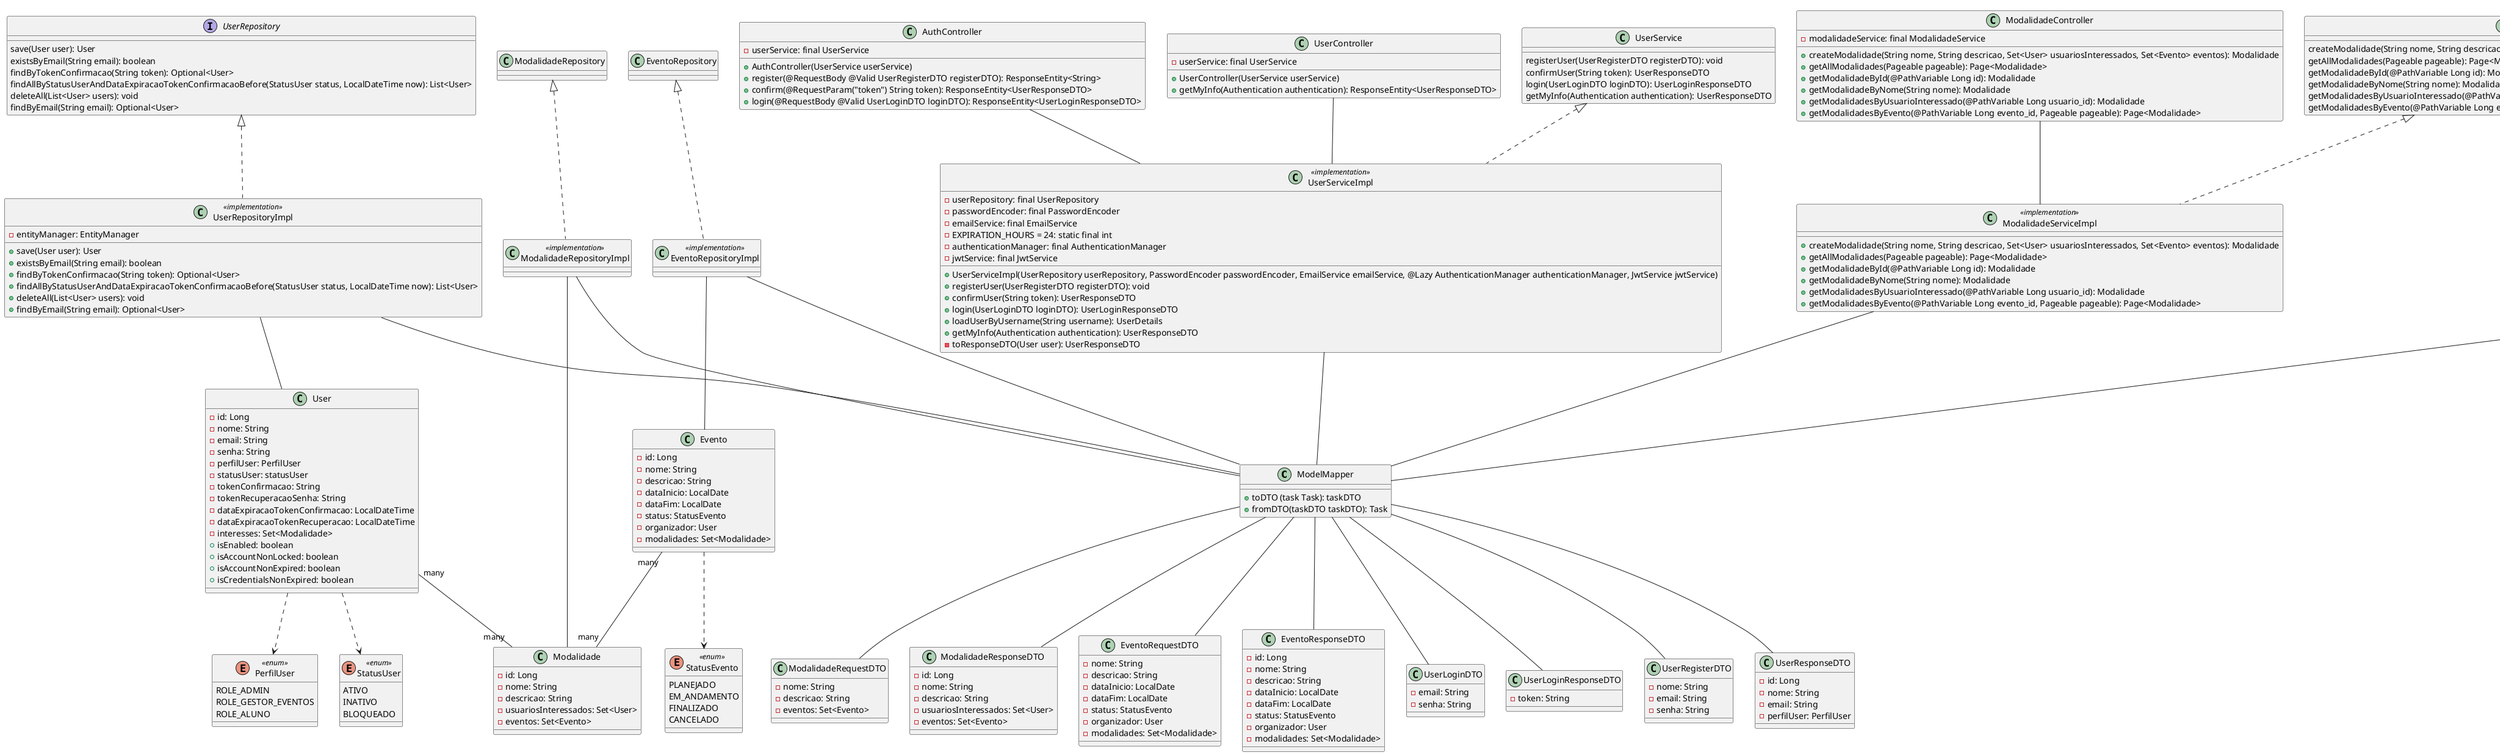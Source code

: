 @startuml diagrama_classes_eventos

class ModelMapper {
    + toDTO (task Task): taskDTО
    + fromDTO(taskDTO taskDTO): Task
}
class AuthController {
    - userService: final UserService
    + AuthController(UserService userService)
    + register(@RequestBody @Valid UserRegisterDTO registerDTO): ResponseEntity<String>
    + confirm(@RequestParam("token") String token): ResponseEntity<UserResponseDTO>
    + login(@RequestBody @Valid UserLoginDTO loginDTO): ResponseEntity<UserLoginResponseDTO>
}
class UserController {
    - userService: final UserService
    + UserController(UserService userService)
    + getMyInfo(Authentication authentication): ResponseEntity<UserResponseDTO>
}
class ModalidadeController {
    - modalidadeService: final ModalidadeService
    + createModalidade(String nome, String descricao, Set<User> usuariosInteressados, Set<Evento> eventos): Modalidade
    + getAllModalidades(Pageable pageable): Page<Modalidade>
    + getModalidadeById(@PathVariable Long id): Modalidade
    + getModalidadeByNome(String nome): Modalidade
    + getModalidadesByUsuarioInteressado(@PathVariable Long usuario_id): Modalidade
    + getModalidadesByEvento(@PathVariable Long evento_id, Pageable pageable): Page<Modalidade>
}
class EventoController {
    - eventoService: final EventoService
    + createEvento(String nome, String descricao, LocalDate dataInicio, LocalDate dataFim, StatusEvento status, User organizador, Set<Modalidade> modalidades): Evento
    + getAllEventos(Pageable pageable): Page<Evento>
    + getEventoById(@PathVariable Long id): Evento
    + getEventoByNome(String nome): Evento
    + updateEventoTotallyById(@PathVariable Long id): EventoResponseDTO
    + updateEventoPartiallyById(@PathVariable Long id, )
    + deleteEventoById(@PathVariable Long id): void
}
class UserLoginDTO {
    - email: String
    - senha: String
}
class UserLoginResponseDTO {
    - token: String
}
class UserRegisterDTO {
    - nome: String
    - email: String
    - senha: String
}
class UserResponseDTO {
    - id: Long
    - nome: String
    - email: String
    - perfilUser: PerfilUser
}
class ModalidadeRequestDTO {
    - nome: String
    - descricao: String
    - eventos: Set<Evento>
}
class ModalidadeResponseDTO {
    - id: Long
    - nome: String
    - descricao: String
    - usuariosInteressados: Set<User> 
    - eventos: Set<Evento>
}
class EventoRequestDTO {
    - nome: String
    - descricao: String
    - dataInicio: LocalDate
    - dataFim: LocalDate
    - status: StatusEvento
    - organizador: User
    - modalidades: Set<Modalidade>
}
class EventoResponseDTO {
    - id: Long
    - nome: String
    - descricao: String
    - dataInicio: LocalDate
    - dataFim: LocalDate
    - status: StatusEvento
    - organizador: User
    - modalidades: Set<Modalidade>
}
class Evento {
    - id: Long
    - nome: String
    - descricao: String
    - dataInicio: LocalDate
    - dataFim: LocalDate
    - status: StatusEvento
    - organizador: User
    - modalidades: Set<Modalidade>
}
class Modalidade {
    - id: Long
    - nome: String
    - descricao: String
    - usuariosInteressados: Set<User>
    - eventos: Set<Evento>
}
enum PerfilUser <<enum>> {
    ROLE_ADMIN
    ROLE_GESTOR_EVENTOS
    ROLE_ALUNO
}
enum StatusEvento <<enum>> {
    PLANEJADO
    EM_ANDAMENTO
    FINALIZADO
    CANCELADO
}
enum StatusUser <<enum>> {
    ATIVO
    INATIVO
    BLOQUEADO
}
class User {
    - id: Long
    - nome: String
    - email: String
    - senha: String
    - perfilUser: PerfilUser
    - statusUser: statusUser
    - tokenConfirmacao: String
    - tokenRecuperacaoSenha: String
    - dataExpiracaoTokenConfirmacao: LocalDateTime
    - dataExpiracaoTokenRecuperacao: LocalDateTime
    - interesses: Set<Modalidade>
    + isEnabled: boolean
    + isAccountNonLocked: boolean
    + isAccountNonExpired: boolean
    + isCredentialsNonExpired: boolean
}
class UserRepositoryImpl <<implementation>> {
    - entityManager: EntityManager
    + save(User user): User
    + existsByEmail(String email): boolean
    + findByTokenConfirmacao(String token): Optional<User>
    + findAllByStatusUserAndDataExpiracaoTokenConfirmacaoBefore(StatusUser status, LocalDateTime now): List<User>
    + deleteAll(List<User> users): void
    + findByEmail(String email): Optional<User>
}
class ModalidadeRepositoryImpl <<implementation>> {
    
}
class EventoRepositoryImpl <<implementation>> {
    
}
interface UserRepository {
    save(User user): User
    existsByEmail(String email): boolean
    findByTokenConfirmacao(String token): Optional<User>
    findAllByStatusUserAndDataExpiracaoTokenConfirmacaoBefore(StatusUser status, LocalDateTime now): List<User>
    deleteAll(List<User> users): void
    findByEmail(String email): Optional<User>
}
class ModalidadeRepository {
    
}
class EventoRepository {
    
}
class EmailServiceImpl <<implementation>> {
    - mailSender: final JavaMailSender
    + EmailServiceImpl(JavaMailSender mailSender)
    + sendConfirmationEmail(String to, String token, String nome): void
}
class JwtServiceImpl <<implementation>> {
    - secretKey: String
    + extractUsername(String token): String
    + generateToken(UserDetails userDetails): String
    + isTokenValid(String token, UserDetails userDetails): boolean
    - isTokenExpired(String token): boolean
    - extractExpiration(String token): Date
    - extractClaim(String token, Function<Claims, T> claimsResolver): <T> T
    - extractAllClaims(String token): Claims
    - getSignInKey(): Key
}
class UserServiceImpl <<implementation>> {
    - userRepository: final UserRepository
    - passwordEncoder: final PasswordEncoder
    - emailService: final EmailService
    - EXPIRATION_HOURS = 24: static final int
    - authenticationManager: final AuthenticationManager 
    - jwtService: final JwtService
    + UserServiceImpl(UserRepository userRepository, PasswordEncoder passwordEncoder, EmailService emailService, @Lazy AuthenticationManager authenticationManager, JwtService jwtService)
    + registerUser(UserRegisterDTO registerDTO): void
    + confirmUser(String token): UserResponseDTO
    + login(UserLoginDTO loginDTO): UserLoginResponseDTO
    + loadUserByUsername(String username): UserDetails
    + getMyInfo(Authentication authentication): UserResponseDTO
    - toResponseDTO(User user): UserResponseDTO
}
class ModalidadeServiceImpl <<implementation>> {
    + createModalidade(String nome, String descricao, Set<User> usuariosInteressados, Set<Evento> eventos): Modalidade
    + getAllModalidades(Pageable pageable): Page<Modalidade>
    + getModalidadeById(@PathVariable Long id): Modalidade
    + getModalidadeByNome(String nome): Modalidade
    + getModalidadesByUsuarioInteressado(@PathVariable Long usuario_id): Modalidade
    + getModalidadesByEvento(@PathVariable Long evento_id, Pageable pageable): Page<Modalidade>
}
class EventoServiceImpl <<implementation>> {
    + createEvento(String nome, String descricao, LocalDate dataInicio, LocalDate dataFim, StatusEvento status, User organizador, Set<Modalidade> modalidades): Evento
    + getAllEventos(Pageable pageable): Page<Evento>
    + getEventoById(@PathVariable Long id): Evento
    + getEventoByNome(String nome): Evento
    + updateEventoTotallyById(@PathVariable Long id): EventoResponseDTO
    + updateEventoPartiallyById(@PathVariable Long id, )
    + deleteEventoById(@PathVariable Long id): void
}
class EmailService {
    sendConfirmationEmail(String to, String token, String nome): void
}
class JwtService {
    extractUsername(String token): String
    generateToken(UserDetails userDetails): String
    isTokenValid(String token, UserDetails userDetails): boolean
}
class UserService {
    registerUser(UserRegisterDTO registerDTO): void
    confirmUser(String token): UserResponseDTO
    login(UserLoginDTO loginDTO): UserLoginResponseDTO
    getMyInfo(Authentication authentication): UserResponseDTO
}
class ModalidadeService {
    createModalidade(String nome, String descricao, Set<User> usuariosInteressados, Set<Evento> eventos): Modalidade
    getAllModalidades(Pageable pageable): Page<Modalidade>
    getModalidadeById(@PathVariable Long id): Modalidade
    getModalidadeByNome(String nome): Modalidade
    getModalidadesByUsuarioInteressado(@PathVariable Long usuario_id): Modalidade
    getModalidadesByEvento(@PathVariable Long evento_id, Pageable pageable): Page<Modalidade>
}
class EventoService {
    createEvento(String nome, String descricao, LocalDate dataInicio, LocalDate dataFim, StatusEvento status, User organizador, Set<Modalidade> modalidades): Evento
    getAllEventos(Pageable pageable): Page<Evento>
    getEventoById(@PathVariable Long id): Evento
    getEventoByNome(String nome): Evento
    updateEventoTotallyById(@PathVariable Long id): EventoResponseDTO
    updateEventoPartiallyById(@PathVariable Long id, )
    deleteEventoById(@PathVariable Long id): void
}


AuthController -- UserServiceImpl
UserController -- UserServiceImpl
UserServiceImpl -- ModelMapper
ModelMapper -- UserRegisterDTO
ModelMapper -- UserResponseDTO
ModelMapper -- UserLoginDTO
ModelMapper -- UserLoginResponseDTO
UserRepositoryImpl -- ModelMapper
UserRepositoryImpl -- User

ModalidadeController -- ModalidadeServiceImpl
ModalidadeServiceImpl -- ModelMapper
ModelMapper -- ModalidadeRequestDTO
ModelMapper -- ModalidadeResponseDTO
ModalidadeRepositoryImpl -- ModelMapper
ModalidadeRepositoryImpl -- Modalidade

EventoController -- EventoServiceImpl
EventoServiceImpl -- ModelMapper
ModelMapper -- EventoRequestDTO
ModelMapper -- EventoResponseDTO
EventoRepositoryImpl -- ModelMapper
EventoRepositoryImpl -- Evento


UserRepository <|.. UserRepositoryImpl
ModalidadeRepository <|.. ModalidadeRepositoryImpl
EventoRepository <|.. EventoRepositoryImpl
EmailService <|.. EmailServiceImpl
JwtService <|.. JwtServiceImpl
UserService <|.. UserServiceImpl
ModalidadeService <|.. ModalidadeServiceImpl
EventoService <|.. EventoServiceImpl
User ..> PerfilUser
User ..> StatusUser
Evento ..> StatusEvento

User "many" -- "many" Modalidade
Evento "many" -- "many" Modalidade

@enduml
